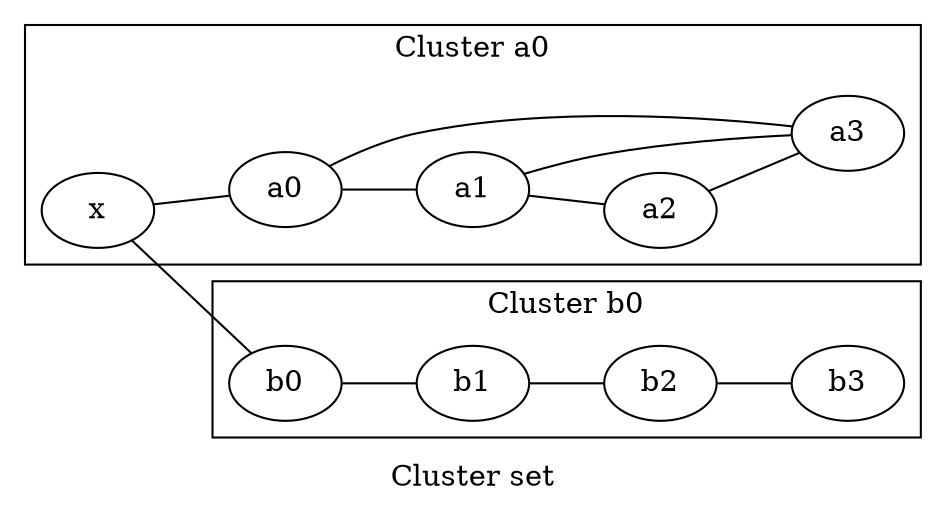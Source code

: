 graph Perl
{
graph [ label="Cluster set" rankdir="LR" ]

subgraph "cluster a0"
{
graph [ label="Cluster a0" rankdir="LR" ]

"a0"
"a1"
"a0" -- "a1" [ label="" ]
"a1"
"a2"
"a1" -- "a2" [ label="" ]
"a1"
"a3"
"a1" -- "a3" [ label="" ]
"a2"
"a3"
"a2" -- "a3" [ label="" ]
"a3"
"a0"
"a3" -- "a0" [ label="" ]
"x"
"a0"
"x" -- "a0" [ label="" ]
}

subgraph "cluster b0"
{
graph [ label="Cluster b0" rankdir="LR" ]

"b0"
"b1"
"b0" -- "b1" [ label="" ]
"b1"
"b2"
"b1" -- "b2" [ label="" ]
"b2"
"b3"
"b2" -- "b3" [ label="" ]
"x"
"b0"
"x" -- "b0" [ label="" ]
}
}

